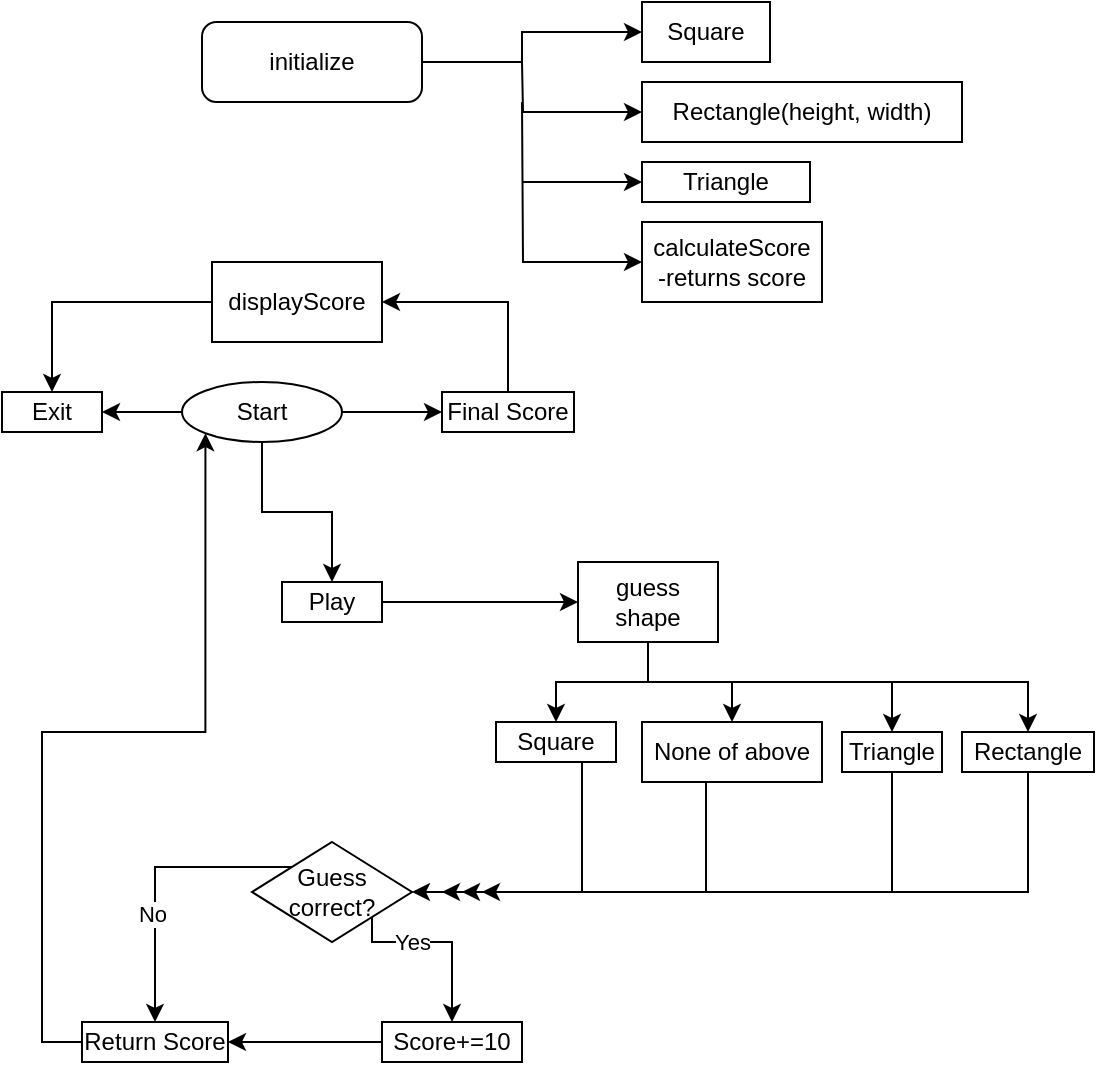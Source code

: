 <mxfile version="18.1.2" type="github">
  <diagram id="C5RBs43oDa-KdzZeNtuy" name="Page-1">
    <mxGraphModel dx="809" dy="607" grid="1" gridSize="10" guides="1" tooltips="1" connect="1" arrows="1" fold="1" page="1" pageScale="1" pageWidth="827" pageHeight="1169" math="0" shadow="0">
      <root>
        <mxCell id="WIyWlLk6GJQsqaUBKTNV-0" />
        <mxCell id="WIyWlLk6GJQsqaUBKTNV-1" parent="WIyWlLk6GJQsqaUBKTNV-0" />
        <mxCell id="WIyWlLk6GJQsqaUBKTNV-3" value="initialize" style="rounded=1;whiteSpace=wrap;html=1;fontSize=12;glass=0;strokeWidth=1;shadow=0;arcSize=18;" parent="WIyWlLk6GJQsqaUBKTNV-1" vertex="1">
          <mxGeometry x="130" y="20" width="110" height="40" as="geometry" />
        </mxCell>
        <mxCell id="p60gBMchG8G6uaJim4We-8" style="edgeStyle=orthogonalEdgeStyle;rounded=0;orthogonalLoop=1;jettySize=auto;html=1;endArrow=none;endFill=0;entryX=1;entryY=0.5;entryDx=0;entryDy=0;startArrow=classic;startFill=1;" edge="1" parent="WIyWlLk6GJQsqaUBKTNV-1" source="p60gBMchG8G6uaJim4We-0" target="WIyWlLk6GJQsqaUBKTNV-3">
          <mxGeometry relative="1" as="geometry">
            <mxPoint x="290" y="120" as="targetPoint" />
            <Array as="points">
              <mxPoint x="290" y="25" />
              <mxPoint x="290" y="40" />
            </Array>
          </mxGeometry>
        </mxCell>
        <mxCell id="p60gBMchG8G6uaJim4We-0" value="Square" style="rounded=0;whiteSpace=wrap;html=1;" vertex="1" parent="WIyWlLk6GJQsqaUBKTNV-1">
          <mxGeometry x="350" y="10" width="64" height="30" as="geometry" />
        </mxCell>
        <mxCell id="p60gBMchG8G6uaJim4We-10" style="edgeStyle=orthogonalEdgeStyle;rounded=0;orthogonalLoop=1;jettySize=auto;html=1;startArrow=classic;startFill=1;endArrow=none;endFill=0;" edge="1" parent="WIyWlLk6GJQsqaUBKTNV-1" source="p60gBMchG8G6uaJim4We-1">
          <mxGeometry relative="1" as="geometry">
            <mxPoint x="290" y="100" as="targetPoint" />
          </mxGeometry>
        </mxCell>
        <mxCell id="p60gBMchG8G6uaJim4We-1" value="Triangle" style="rounded=0;whiteSpace=wrap;html=1;" vertex="1" parent="WIyWlLk6GJQsqaUBKTNV-1">
          <mxGeometry x="350" y="90" width="84" height="20" as="geometry" />
        </mxCell>
        <mxCell id="p60gBMchG8G6uaJim4We-9" style="edgeStyle=orthogonalEdgeStyle;rounded=0;orthogonalLoop=1;jettySize=auto;html=1;endArrow=none;endFill=0;startArrow=classic;startFill=1;" edge="1" parent="WIyWlLk6GJQsqaUBKTNV-1" source="p60gBMchG8G6uaJim4We-2">
          <mxGeometry relative="1" as="geometry">
            <mxPoint x="290" y="40" as="targetPoint" />
          </mxGeometry>
        </mxCell>
        <mxCell id="p60gBMchG8G6uaJim4We-2" value="Rectangle(height, width)" style="rounded=0;whiteSpace=wrap;html=1;" vertex="1" parent="WIyWlLk6GJQsqaUBKTNV-1">
          <mxGeometry x="350" y="50" width="160" height="30" as="geometry" />
        </mxCell>
        <mxCell id="p60gBMchG8G6uaJim4We-11" style="edgeStyle=orthogonalEdgeStyle;rounded=0;orthogonalLoop=1;jettySize=auto;html=1;exitX=0;exitY=0.5;exitDx=0;exitDy=0;endArrow=none;endFill=0;startArrow=classic;startFill=1;" edge="1" parent="WIyWlLk6GJQsqaUBKTNV-1" source="p60gBMchG8G6uaJim4We-3">
          <mxGeometry relative="1" as="geometry">
            <mxPoint x="290" y="60" as="targetPoint" />
          </mxGeometry>
        </mxCell>
        <mxCell id="p60gBMchG8G6uaJim4We-3" value="calculateScore&lt;br&gt;-returns score" style="rounded=0;whiteSpace=wrap;html=1;" vertex="1" parent="WIyWlLk6GJQsqaUBKTNV-1">
          <mxGeometry x="350" y="120" width="90" height="40" as="geometry" />
        </mxCell>
        <mxCell id="p60gBMchG8G6uaJim4We-18" value="" style="edgeStyle=orthogonalEdgeStyle;rounded=0;orthogonalLoop=1;jettySize=auto;html=1;startArrow=none;startFill=0;endArrow=classic;endFill=1;" edge="1" parent="WIyWlLk6GJQsqaUBKTNV-1" source="p60gBMchG8G6uaJim4We-12" target="p60gBMchG8G6uaJim4We-14">
          <mxGeometry relative="1" as="geometry" />
        </mxCell>
        <mxCell id="p60gBMchG8G6uaJim4We-19" value="" style="edgeStyle=orthogonalEdgeStyle;rounded=0;orthogonalLoop=1;jettySize=auto;html=1;startArrow=none;startFill=0;endArrow=classic;endFill=1;" edge="1" parent="WIyWlLk6GJQsqaUBKTNV-1" source="p60gBMchG8G6uaJim4We-12" target="p60gBMchG8G6uaJim4We-13">
          <mxGeometry relative="1" as="geometry">
            <Array as="points">
              <mxPoint x="65" y="215" />
            </Array>
          </mxGeometry>
        </mxCell>
        <mxCell id="p60gBMchG8G6uaJim4We-12" value="Start" style="ellipse;whiteSpace=wrap;html=1;" vertex="1" parent="WIyWlLk6GJQsqaUBKTNV-1">
          <mxGeometry x="120" y="200" width="80" height="30" as="geometry" />
        </mxCell>
        <mxCell id="p60gBMchG8G6uaJim4We-13" value="Exit" style="rounded=0;whiteSpace=wrap;html=1;" vertex="1" parent="WIyWlLk6GJQsqaUBKTNV-1">
          <mxGeometry x="30" y="205" width="50" height="20" as="geometry" />
        </mxCell>
        <mxCell id="p60gBMchG8G6uaJim4We-56" style="edgeStyle=orthogonalEdgeStyle;rounded=0;orthogonalLoop=1;jettySize=auto;html=1;startArrow=none;startFill=0;endArrow=classic;endFill=1;" edge="1" parent="WIyWlLk6GJQsqaUBKTNV-1" source="p60gBMchG8G6uaJim4We-14" target="p60gBMchG8G6uaJim4We-20">
          <mxGeometry relative="1" as="geometry" />
        </mxCell>
        <mxCell id="p60gBMchG8G6uaJim4We-14" value="Play" style="rounded=0;whiteSpace=wrap;html=1;" vertex="1" parent="WIyWlLk6GJQsqaUBKTNV-1">
          <mxGeometry x="170" y="300" width="50" height="20" as="geometry" />
        </mxCell>
        <mxCell id="p60gBMchG8G6uaJim4We-22" value="" style="edgeStyle=orthogonalEdgeStyle;rounded=0;orthogonalLoop=1;jettySize=auto;html=1;startArrow=none;startFill=0;endArrow=classic;endFill=1;" edge="1" parent="WIyWlLk6GJQsqaUBKTNV-1" source="p60gBMchG8G6uaJim4We-15" target="p60gBMchG8G6uaJim4We-21">
          <mxGeometry relative="1" as="geometry">
            <Array as="points">
              <mxPoint x="283" y="160" />
            </Array>
          </mxGeometry>
        </mxCell>
        <mxCell id="p60gBMchG8G6uaJim4We-15" value="Final Score" style="rounded=0;whiteSpace=wrap;html=1;" vertex="1" parent="WIyWlLk6GJQsqaUBKTNV-1">
          <mxGeometry x="250" y="205" width="66" height="20" as="geometry" />
        </mxCell>
        <mxCell id="p60gBMchG8G6uaJim4We-16" value="" style="endArrow=classic;html=1;rounded=0;entryX=0;entryY=0.5;entryDx=0;entryDy=0;" edge="1" parent="WIyWlLk6GJQsqaUBKTNV-1" target="p60gBMchG8G6uaJim4We-15">
          <mxGeometry width="50" height="50" relative="1" as="geometry">
            <mxPoint x="200" y="215" as="sourcePoint" />
            <mxPoint x="250" y="160" as="targetPoint" />
          </mxGeometry>
        </mxCell>
        <mxCell id="p60gBMchG8G6uaJim4We-60" style="edgeStyle=orthogonalEdgeStyle;rounded=0;orthogonalLoop=1;jettySize=auto;html=1;startArrow=none;startFill=0;endArrow=classic;endFill=1;" edge="1" parent="WIyWlLk6GJQsqaUBKTNV-1" source="p60gBMchG8G6uaJim4We-20" target="p60gBMchG8G6uaJim4We-28">
          <mxGeometry relative="1" as="geometry" />
        </mxCell>
        <mxCell id="p60gBMchG8G6uaJim4We-61" style="edgeStyle=orthogonalEdgeStyle;rounded=0;orthogonalLoop=1;jettySize=auto;html=1;startArrow=none;startFill=0;endArrow=classic;endFill=1;" edge="1" parent="WIyWlLk6GJQsqaUBKTNV-1" source="p60gBMchG8G6uaJim4We-20" target="p60gBMchG8G6uaJim4We-25">
          <mxGeometry relative="1" as="geometry" />
        </mxCell>
        <mxCell id="p60gBMchG8G6uaJim4We-63" style="edgeStyle=orthogonalEdgeStyle;rounded=0;orthogonalLoop=1;jettySize=auto;html=1;entryX=0.5;entryY=0;entryDx=0;entryDy=0;startArrow=none;startFill=0;endArrow=classic;endFill=1;" edge="1" parent="WIyWlLk6GJQsqaUBKTNV-1" source="p60gBMchG8G6uaJim4We-20" target="p60gBMchG8G6uaJim4We-26">
          <mxGeometry relative="1" as="geometry">
            <Array as="points">
              <mxPoint x="353" y="350" />
              <mxPoint x="475" y="350" />
            </Array>
          </mxGeometry>
        </mxCell>
        <mxCell id="p60gBMchG8G6uaJim4We-66" style="edgeStyle=orthogonalEdgeStyle;rounded=0;orthogonalLoop=1;jettySize=auto;html=1;startArrow=none;startFill=0;endArrow=classic;endFill=1;" edge="1" parent="WIyWlLk6GJQsqaUBKTNV-1" source="p60gBMchG8G6uaJim4We-20" target="p60gBMchG8G6uaJim4We-27">
          <mxGeometry relative="1" as="geometry">
            <Array as="points">
              <mxPoint x="353" y="350" />
              <mxPoint x="543" y="350" />
            </Array>
          </mxGeometry>
        </mxCell>
        <mxCell id="p60gBMchG8G6uaJim4We-20" value="guess shape" style="rounded=0;whiteSpace=wrap;html=1;" vertex="1" parent="WIyWlLk6GJQsqaUBKTNV-1">
          <mxGeometry x="318" y="290" width="70" height="40" as="geometry" />
        </mxCell>
        <mxCell id="p60gBMchG8G6uaJim4We-24" style="edgeStyle=orthogonalEdgeStyle;rounded=0;orthogonalLoop=1;jettySize=auto;html=1;entryX=0.5;entryY=0;entryDx=0;entryDy=0;startArrow=none;startFill=0;endArrow=classic;endFill=1;" edge="1" parent="WIyWlLk6GJQsqaUBKTNV-1" source="p60gBMchG8G6uaJim4We-21" target="p60gBMchG8G6uaJim4We-13">
          <mxGeometry relative="1" as="geometry" />
        </mxCell>
        <mxCell id="p60gBMchG8G6uaJim4We-21" value="displayScore" style="rounded=0;whiteSpace=wrap;html=1;" vertex="1" parent="WIyWlLk6GJQsqaUBKTNV-1">
          <mxGeometry x="135" y="140" width="85" height="40" as="geometry" />
        </mxCell>
        <mxCell id="p60gBMchG8G6uaJim4We-68" style="edgeStyle=orthogonalEdgeStyle;rounded=0;orthogonalLoop=1;jettySize=auto;html=1;entryX=1;entryY=0.5;entryDx=0;entryDy=0;startArrow=none;startFill=0;endArrow=classic;endFill=1;" edge="1" parent="WIyWlLk6GJQsqaUBKTNV-1" source="p60gBMchG8G6uaJim4We-25" target="p60gBMchG8G6uaJim4We-34">
          <mxGeometry relative="1" as="geometry">
            <Array as="points">
              <mxPoint x="320" y="455" />
            </Array>
          </mxGeometry>
        </mxCell>
        <mxCell id="p60gBMchG8G6uaJim4We-25" value="Square" style="rounded=0;whiteSpace=wrap;html=1;" vertex="1" parent="WIyWlLk6GJQsqaUBKTNV-1">
          <mxGeometry x="277" y="370" width="60" height="20" as="geometry" />
        </mxCell>
        <mxCell id="p60gBMchG8G6uaJim4We-70" style="edgeStyle=orthogonalEdgeStyle;rounded=0;orthogonalLoop=1;jettySize=auto;html=1;startArrow=none;startFill=0;endArrow=classic;endFill=1;" edge="1" parent="WIyWlLk6GJQsqaUBKTNV-1" source="p60gBMchG8G6uaJim4We-26">
          <mxGeometry relative="1" as="geometry">
            <mxPoint x="260" y="455" as="targetPoint" />
            <Array as="points">
              <mxPoint x="475" y="455" />
            </Array>
          </mxGeometry>
        </mxCell>
        <mxCell id="p60gBMchG8G6uaJim4We-26" value="Triangle" style="rounded=0;whiteSpace=wrap;html=1;" vertex="1" parent="WIyWlLk6GJQsqaUBKTNV-1">
          <mxGeometry x="450" y="375" width="50" height="20" as="geometry" />
        </mxCell>
        <mxCell id="p60gBMchG8G6uaJim4We-69" style="edgeStyle=orthogonalEdgeStyle;rounded=0;orthogonalLoop=1;jettySize=auto;html=1;startArrow=none;startFill=0;endArrow=classic;endFill=1;" edge="1" parent="WIyWlLk6GJQsqaUBKTNV-1" source="p60gBMchG8G6uaJim4We-28">
          <mxGeometry relative="1" as="geometry">
            <mxPoint x="250" y="455" as="targetPoint" />
            <Array as="points">
              <mxPoint x="382" y="455" />
            </Array>
          </mxGeometry>
        </mxCell>
        <mxCell id="p60gBMchG8G6uaJim4We-28" value="None of above" style="rounded=0;whiteSpace=wrap;html=1;" vertex="1" parent="WIyWlLk6GJQsqaUBKTNV-1">
          <mxGeometry x="350" y="370" width="90" height="30" as="geometry" />
        </mxCell>
        <mxCell id="p60gBMchG8G6uaJim4We-67" style="edgeStyle=orthogonalEdgeStyle;rounded=0;orthogonalLoop=1;jettySize=auto;html=1;startArrow=none;startFill=0;endArrow=classic;endFill=1;exitX=0;exitY=0;exitDx=0;exitDy=0;" edge="1" parent="WIyWlLk6GJQsqaUBKTNV-1" source="p60gBMchG8G6uaJim4We-34" target="p60gBMchG8G6uaJim4We-44">
          <mxGeometry relative="1" as="geometry">
            <mxPoint x="180" y="460" as="sourcePoint" />
          </mxGeometry>
        </mxCell>
        <mxCell id="p60gBMchG8G6uaJim4We-75" value="No" style="edgeLabel;html=1;align=center;verticalAlign=middle;resizable=0;points=[];" vertex="1" connectable="0" parent="p60gBMchG8G6uaJim4We-67">
          <mxGeometry x="0.256" y="-2" relative="1" as="geometry">
            <mxPoint as="offset" />
          </mxGeometry>
        </mxCell>
        <mxCell id="p60gBMchG8G6uaJim4We-72" style="edgeStyle=orthogonalEdgeStyle;rounded=0;orthogonalLoop=1;jettySize=auto;html=1;exitX=1;exitY=1;exitDx=0;exitDy=0;entryX=0.5;entryY=0;entryDx=0;entryDy=0;startArrow=none;startFill=0;endArrow=classic;endFill=1;" edge="1" parent="WIyWlLk6GJQsqaUBKTNV-1" source="p60gBMchG8G6uaJim4We-34" target="p60gBMchG8G6uaJim4We-45">
          <mxGeometry relative="1" as="geometry">
            <Array as="points">
              <mxPoint x="215" y="480" />
              <mxPoint x="255" y="480" />
            </Array>
          </mxGeometry>
        </mxCell>
        <mxCell id="p60gBMchG8G6uaJim4We-74" value="Yes" style="edgeLabel;html=1;align=center;verticalAlign=middle;resizable=0;points=[];" vertex="1" connectable="0" parent="p60gBMchG8G6uaJim4We-72">
          <mxGeometry x="-0.043" y="-3" relative="1" as="geometry">
            <mxPoint x="-12" y="-3" as="offset" />
          </mxGeometry>
        </mxCell>
        <mxCell id="p60gBMchG8G6uaJim4We-34" value="Guess correct?" style="rhombus;whiteSpace=wrap;html=1;" vertex="1" parent="WIyWlLk6GJQsqaUBKTNV-1">
          <mxGeometry x="155" y="430" width="80" height="50" as="geometry" />
        </mxCell>
        <mxCell id="p60gBMchG8G6uaJim4We-73" style="edgeStyle=orthogonalEdgeStyle;rounded=0;orthogonalLoop=1;jettySize=auto;html=1;exitX=0;exitY=0.5;exitDx=0;exitDy=0;entryX=0;entryY=1;entryDx=0;entryDy=0;startArrow=none;startFill=0;endArrow=classic;endFill=1;" edge="1" parent="WIyWlLk6GJQsqaUBKTNV-1" source="p60gBMchG8G6uaJim4We-44" target="p60gBMchG8G6uaJim4We-12">
          <mxGeometry relative="1" as="geometry" />
        </mxCell>
        <mxCell id="p60gBMchG8G6uaJim4We-44" value="Return Score" style="rounded=0;whiteSpace=wrap;html=1;" vertex="1" parent="WIyWlLk6GJQsqaUBKTNV-1">
          <mxGeometry x="70" y="520" width="73" height="20" as="geometry" />
        </mxCell>
        <mxCell id="p60gBMchG8G6uaJim4We-58" style="edgeStyle=orthogonalEdgeStyle;rounded=0;orthogonalLoop=1;jettySize=auto;html=1;entryX=1;entryY=0.5;entryDx=0;entryDy=0;startArrow=none;startFill=0;endArrow=classic;endFill=1;" edge="1" parent="WIyWlLk6GJQsqaUBKTNV-1" source="p60gBMchG8G6uaJim4We-45" target="p60gBMchG8G6uaJim4We-44">
          <mxGeometry relative="1" as="geometry" />
        </mxCell>
        <mxCell id="p60gBMchG8G6uaJim4We-45" value="Score+=10" style="rounded=0;whiteSpace=wrap;html=1;" vertex="1" parent="WIyWlLk6GJQsqaUBKTNV-1">
          <mxGeometry x="220" y="520" width="70" height="20" as="geometry" />
        </mxCell>
        <mxCell id="p60gBMchG8G6uaJim4We-71" style="edgeStyle=orthogonalEdgeStyle;rounded=0;orthogonalLoop=1;jettySize=auto;html=1;startArrow=none;startFill=0;endArrow=classic;endFill=1;" edge="1" parent="WIyWlLk6GJQsqaUBKTNV-1" source="p60gBMchG8G6uaJim4We-27">
          <mxGeometry relative="1" as="geometry">
            <mxPoint x="270" y="455" as="targetPoint" />
            <Array as="points">
              <mxPoint x="543" y="455" />
            </Array>
          </mxGeometry>
        </mxCell>
        <mxCell id="p60gBMchG8G6uaJim4We-27" value="Rectangle" style="rounded=0;whiteSpace=wrap;html=1;" vertex="1" parent="WIyWlLk6GJQsqaUBKTNV-1">
          <mxGeometry x="510" y="375" width="66" height="20" as="geometry" />
        </mxCell>
      </root>
    </mxGraphModel>
  </diagram>
</mxfile>
